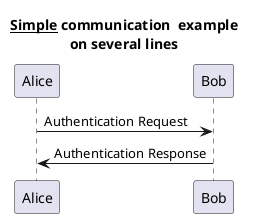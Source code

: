 @startuml
'你可以在标题中使用 creole 格式。
'在标题描述中使用 \n 表示换行。

title __Simple__ **communication**  example\non several lines

Alice -> Bob: Authentication Request
Bob -> Alice: Authentication Response

@enduml